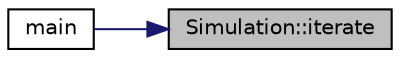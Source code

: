 digraph "Simulation::iterate"
{
 // LATEX_PDF_SIZE
  edge [fontname="Helvetica",fontsize="10",labelfontname="Helvetica",labelfontsize="10"];
  node [fontname="Helvetica",fontsize="10",shape=record];
  rankdir="RL";
  Node1 [label="Simulation::iterate",height=0.2,width=0.4,color="black", fillcolor="grey75", style="filled", fontcolor="black",tooltip="Completes a single PIC loop iteration."];
  Node1 -> Node2 [dir="back",color="midnightblue",fontsize="10",style="solid"];
  Node2 [label="main",height=0.2,width=0.4,color="black", fillcolor="white", style="filled",URL="$pic_8cpp.html#ae66f6b31b5ad750f1fe042a706a4e3d4",tooltip=" "];
}
